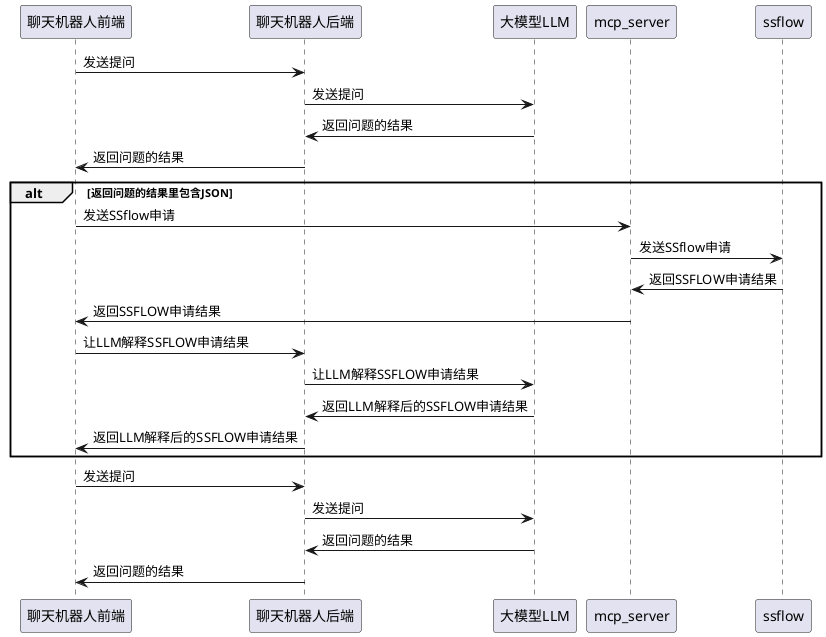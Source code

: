 @startuml
聊天机器人前端  -> 聊天机器人后端 : 发送提问
聊天机器人后端  -> 大模型LLM : 发送提问
大模型LLM      -> 聊天机器人后端 : 返回问题的结果
聊天机器人后端  -> 聊天机器人前端 : 返回问题的结果
alt 返回问题的结果里包含JSON
    聊天机器人前端    -> mcp_server:  发送SSflow申请
    mcp_server      -> ssflow: 发送SSflow申请
    ssflow          -> mcp_server: 返回SSFLOW申请结果
    mcp_server      -> 聊天机器人前端 : 返回SSFLOW申请结果
    聊天机器人前端  -> 聊天机器人后端 : 让LLM解释SSFLOW申请结果
    聊天机器人后端  -> 大模型LLM : 让LLM解释SSFLOW申请结果
    大模型LLM      -> 聊天机器人后端 : 返回LLM解释后的SSFLOW申请结果
    聊天机器人后端  -> 聊天机器人前端 : 返回LLM解释后的SSFLOW申请结果
' else 返回问题的结果里不包含JSON
'    聊天机器人前端  -> 聊天机器人后端 : 发送提问
'    聊天机器人后端  -> 大模型LLM : 发送提问
'    大模型LLM      -> 聊天机器人后端 : 返回问题的结果
'    聊天机器人后端  -> 聊天机器人前端 : 返回问题的结果
end
聊天机器人前端  -> 聊天机器人后端 : 发送提问
聊天机器人后端  -> 大模型LLM : 发送提问
大模型LLM      -> 聊天机器人后端 : 返回问题的结果
聊天机器人后端  -> 聊天机器人前端 : 返回问题的结果
@enduml